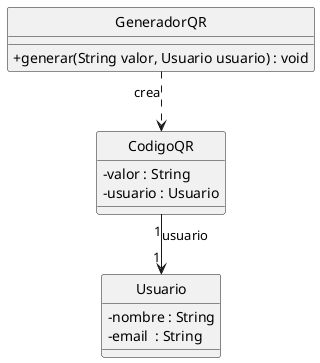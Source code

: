 @startuml
hide circle
skinparam linetype ortho
skinparam classAttributeIconSize 0

class GeneradorQR {
  + generar(String valor, Usuario usuario) : void
}

class CodigoQR {
  - valor : String
  - usuario : Usuario
}

class Usuario {
  - nombre : String
  - email  : String
}

' Asociación unidireccional
CodigoQR "1" --> "1" Usuario : usuario

' Dependencia de creación
GeneradorQR ..> CodigoQR : crea
@enduml
